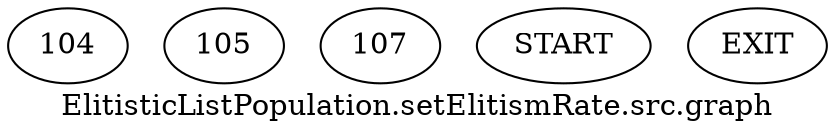 /* --------------------------------------------------- */
/* Generated by Dr. Garbage Control Flow Graph Factory */
/* http://www.drgarbage.com                            */
/* Version: 4.5.0.201508311741                         */
/* Retrieved on: 2020-01-06 18:59:34.015               */
/* --------------------------------------------------- */
digraph "ElitisticListPopulation.setElitismRate.src.graph" {
 graph [label="ElitisticListPopulation.setElitismRate.src.graph"];
 2 [label="104" ]
 3 [label="105" ]
 4 [label="107" ]
 6 [label="START" ]
 7 [label="EXIT" ]
 6  2
 2  3
 2  4
 3  7
 4  7
}
